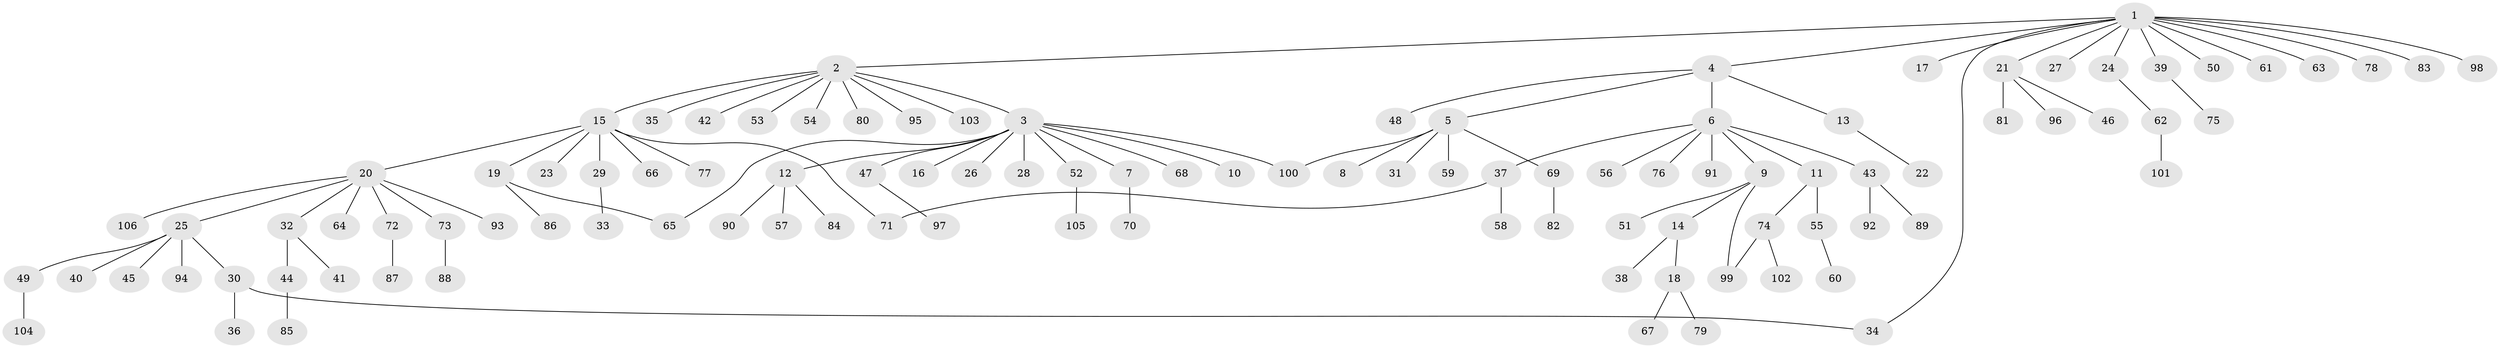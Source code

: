 // Generated by graph-tools (version 1.1) at 2025/11/02/27/25 16:11:15]
// undirected, 106 vertices, 110 edges
graph export_dot {
graph [start="1"]
  node [color=gray90,style=filled];
  1;
  2;
  3;
  4;
  5;
  6;
  7;
  8;
  9;
  10;
  11;
  12;
  13;
  14;
  15;
  16;
  17;
  18;
  19;
  20;
  21;
  22;
  23;
  24;
  25;
  26;
  27;
  28;
  29;
  30;
  31;
  32;
  33;
  34;
  35;
  36;
  37;
  38;
  39;
  40;
  41;
  42;
  43;
  44;
  45;
  46;
  47;
  48;
  49;
  50;
  51;
  52;
  53;
  54;
  55;
  56;
  57;
  58;
  59;
  60;
  61;
  62;
  63;
  64;
  65;
  66;
  67;
  68;
  69;
  70;
  71;
  72;
  73;
  74;
  75;
  76;
  77;
  78;
  79;
  80;
  81;
  82;
  83;
  84;
  85;
  86;
  87;
  88;
  89;
  90;
  91;
  92;
  93;
  94;
  95;
  96;
  97;
  98;
  99;
  100;
  101;
  102;
  103;
  104;
  105;
  106;
  1 -- 2;
  1 -- 4;
  1 -- 17;
  1 -- 21;
  1 -- 24;
  1 -- 27;
  1 -- 34;
  1 -- 39;
  1 -- 50;
  1 -- 61;
  1 -- 63;
  1 -- 78;
  1 -- 83;
  1 -- 98;
  2 -- 3;
  2 -- 15;
  2 -- 35;
  2 -- 42;
  2 -- 53;
  2 -- 54;
  2 -- 80;
  2 -- 95;
  2 -- 103;
  3 -- 7;
  3 -- 10;
  3 -- 12;
  3 -- 16;
  3 -- 26;
  3 -- 28;
  3 -- 47;
  3 -- 52;
  3 -- 65;
  3 -- 68;
  3 -- 100;
  4 -- 5;
  4 -- 6;
  4 -- 13;
  4 -- 48;
  5 -- 8;
  5 -- 31;
  5 -- 59;
  5 -- 69;
  5 -- 100;
  6 -- 9;
  6 -- 11;
  6 -- 37;
  6 -- 43;
  6 -- 56;
  6 -- 76;
  6 -- 91;
  7 -- 70;
  9 -- 14;
  9 -- 51;
  9 -- 99;
  11 -- 55;
  11 -- 74;
  12 -- 57;
  12 -- 84;
  12 -- 90;
  13 -- 22;
  14 -- 18;
  14 -- 38;
  15 -- 19;
  15 -- 20;
  15 -- 23;
  15 -- 29;
  15 -- 66;
  15 -- 71;
  15 -- 77;
  18 -- 67;
  18 -- 79;
  19 -- 65;
  19 -- 86;
  20 -- 25;
  20 -- 32;
  20 -- 64;
  20 -- 72;
  20 -- 73;
  20 -- 93;
  20 -- 106;
  21 -- 46;
  21 -- 81;
  21 -- 96;
  24 -- 62;
  25 -- 30;
  25 -- 40;
  25 -- 45;
  25 -- 49;
  25 -- 94;
  29 -- 33;
  30 -- 34;
  30 -- 36;
  32 -- 41;
  32 -- 44;
  37 -- 58;
  37 -- 71;
  39 -- 75;
  43 -- 89;
  43 -- 92;
  44 -- 85;
  47 -- 97;
  49 -- 104;
  52 -- 105;
  55 -- 60;
  62 -- 101;
  69 -- 82;
  72 -- 87;
  73 -- 88;
  74 -- 99;
  74 -- 102;
}
